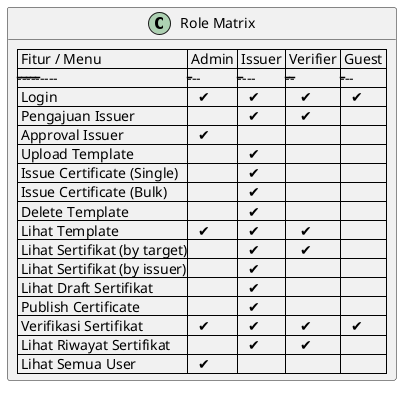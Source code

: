 @startuml
class "Role Matrix" as RM {
  | Fitur / Menu                | Admin | Issuer | Verifier | Guest |
  |-----------------------------|-------|--------|----------|-------|
  | Login                       |   ✔   |   ✔    |    ✔     |   ✔   |
  | Pengajuan Issuer            |       |   ✔    |    ✔     |       |
  | Approval Issuer             |   ✔   |        |          |       |
  | Upload Template             |       |   ✔    |          |       |
  | Issue Certificate (Single)  |       |   ✔    |          |       |
  | Issue Certificate (Bulk)    |       |   ✔    |          |       |
  | Delete Template             |       |   ✔    |          |       |
  | Lihat Template              |   ✔   |   ✔    |    ✔     |       |
  | Lihat Sertifikat (by target)|       |   ✔    |    ✔     |       |
  | Lihat Sertifikat (by issuer)|       |   ✔    |          |       |
  | Lihat Draft Sertifikat      |       |   ✔    |          |       |
  | Publish Certificate         |       |   ✔    |          |       |
  | Verifikasi Sertifikat       |   ✔   |   ✔    |    ✔     |   ✔   |
  | Lihat Riwayat Sertifikat    |       |   ✔    |    ✔     |       |
  | Lihat Semua User            |   ✔   |        |          |       |
}
@enduml 
